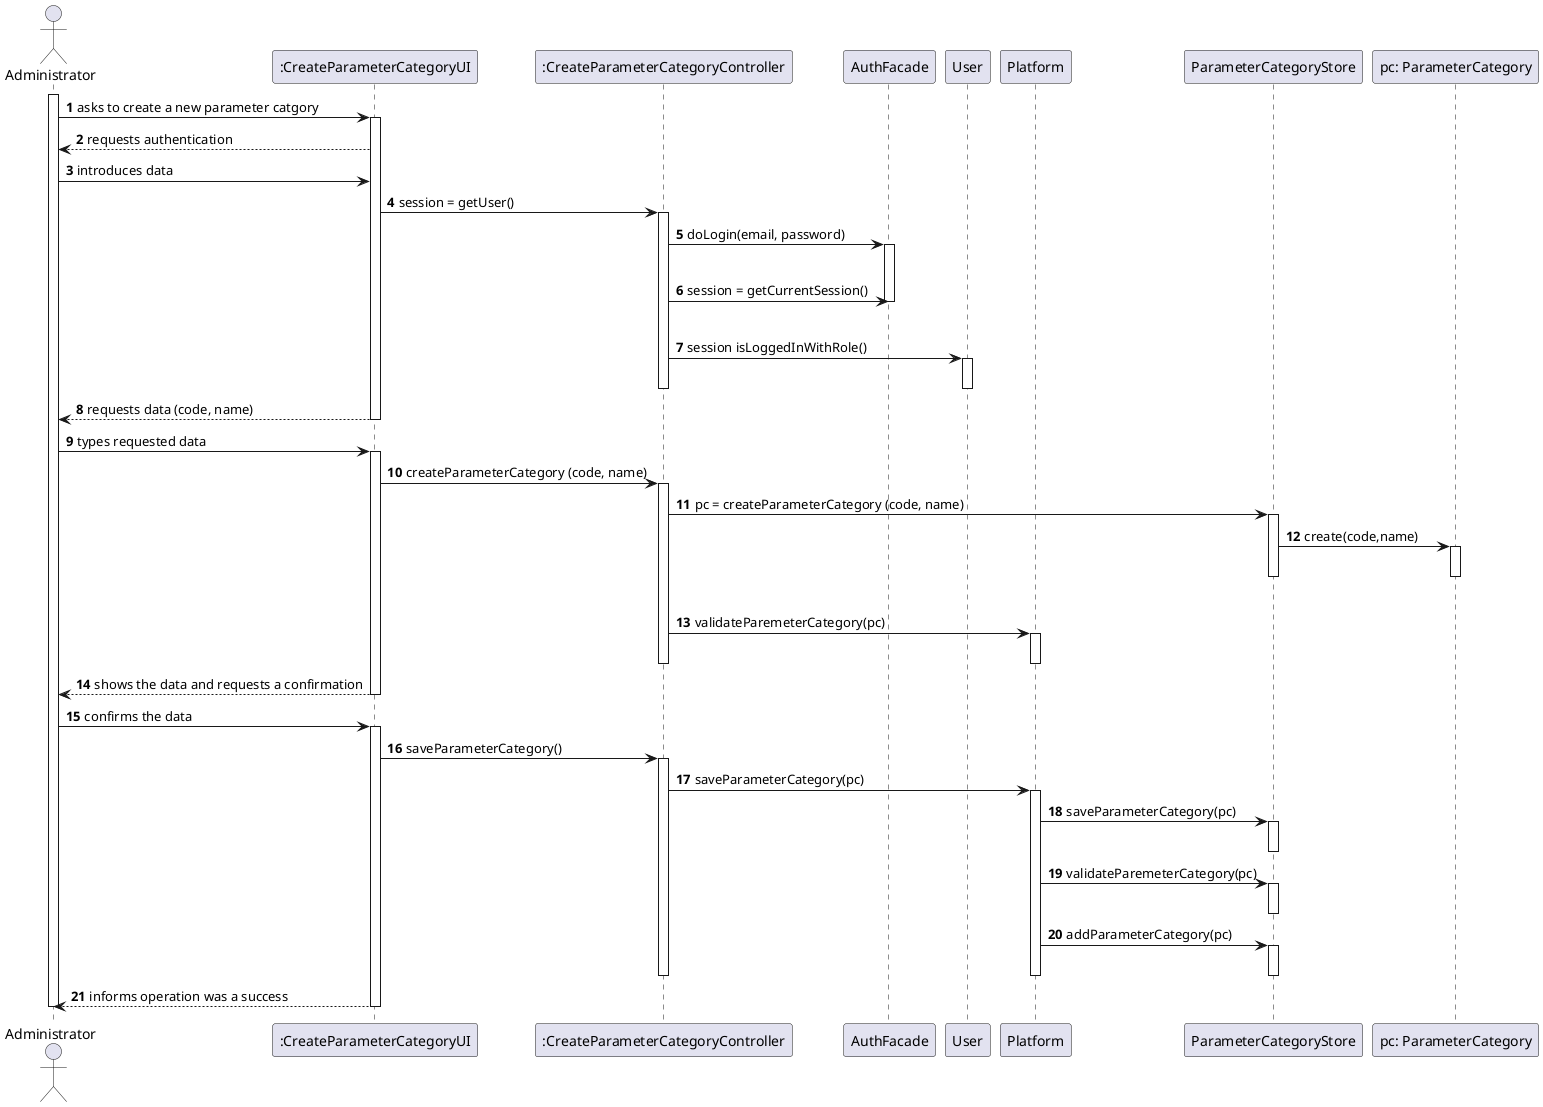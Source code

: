 @startuml
autonumber
'hide footbox
actor "Administrator" as ADM

participant ":CreateParameterCategoryUI" as UI
participant ":CreateParameterCategoryController" as CTRL
participant "AuthFacade" as AF
participant "User" as US
participant "Platform" as _APP
participant "ParameterCategoryStore" as PCS
participant "pc: ParameterCategory" as PC


activate ADM
ADM -> UI : asks to create a new parameter catgory
activate UI
UI --> ADM : requests authentication
ADM -> UI : introduces data
UI -> CTRL : session = getUser()
activate CTRL
CTRL -> AF : doLogin(email, password)
|||
activate AF
CTRL -> AF : session = getCurrentSession()
|||
deactivate AF
CTRL -> US : session isLoggedInWithRole()
activate US
deactivate US
deactivate CTRL
UI --> ADM : requests data (code, name)
deactivate UI

ADM -> UI : types requested data
activate UI

UI -> CTRL : createParameterCategory (code, name)
activate CTRL


CTRL -> PCS : pc = createParameterCategory (code, name)
activate PCS
PCS -> PC : create(code,name)
activate PC
deactivate PC
deactivate PCS
|||
CTRL -> _APP : validateParemeterCategory(pc)
activate _APP
deactivate _APP
deactivate CTRL

UI --> ADM : shows the data and requests a confirmation
deactivate UI

ADM -> UI : confirms the data
activate UI

UI -> CTRL : saveParameterCategory()
activate CTRL

CTRL -> _APP : saveParameterCategory(pc)
activate _APP
_APP -> PCS : saveParameterCategory(pc)
activate PCS
deactivate PCS
_APP -> PCS : validateParemeterCategory(pc)
activate PCS
deactivate PCS
_APP -> PCS : addParameterCategory(pc)
activate PCS
deactivate PCS
deactivate _APP



deactivate CTRL
UI --> ADM : informs operation was a success
deactivate UI
deactivate ADM

@enduml
